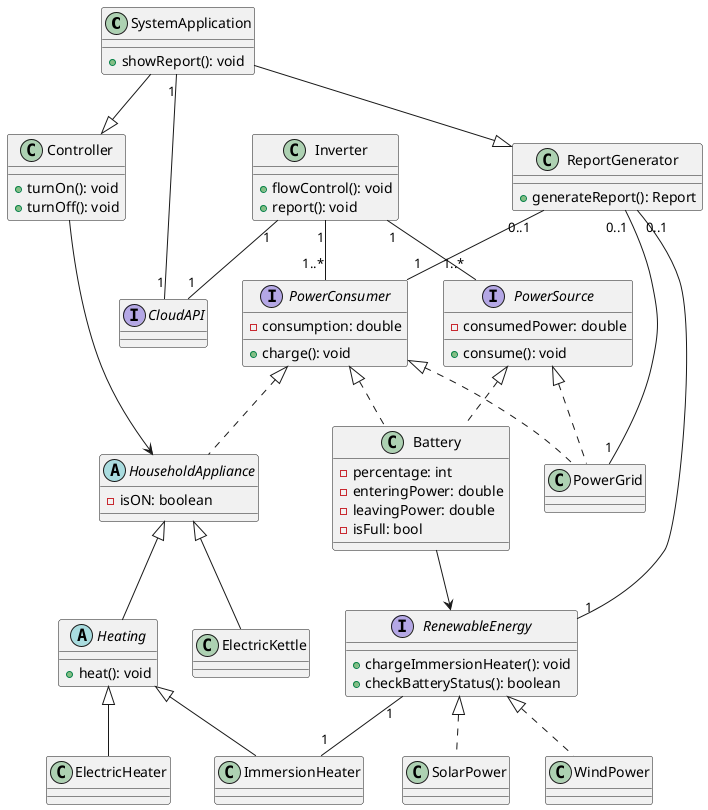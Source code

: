 @startuml Power Manager

class SystemApplication{
    + showReport(): void
}



class PowerGrid{
    
}


interface RenewableEnergy{
    + chargeImmersionHeater(): void
    + checkBatteryStatus(): boolean
}

class SolarPower{

}

class WindPower{

}



class Battery{
    - percentage: int
    - enteringPower: double
    - leavingPower: double
    - isFull: bool

}

interface PowerSource{
    - consumedPower: double

    + consume(): void
}

interface PowerConsumer{
    - consumption: double

    + charge(): void
}

class Inverter{
    + flowControl(): void
    + report(): void
}

interface CloudAPI{

}

abstract class HouseholdAppliance{
  - isON: boolean
}

class ImmersionHeater{
}

abstract class Heating{
    + heat(): void
}



class ElectricKettle{
}

class ElectricHeater{

}



class ReportGenerator{
    + generateReport(): Report
}



class Controller{
    + turnOn(): void
    + turnOff(): void
} 



Battery --> RenewableEnergy
PowerSource <|.. PowerGrid
PowerSource <|.. Battery
PowerConsumer <|.. Battery
PowerConsumer <|.. PowerGrid
PowerConsumer <|.. HouseholdAppliance

RenewableEnergy <|.. SolarPower
RenewableEnergy <|.. WindPower

HouseholdAppliance <|-- ElectricKettle




Inverter "1"--"1" CloudAPI
Inverter "1"--"1..*" PowerSource
Inverter "1"--"1..*" PowerConsumer


ReportGenerator "0..1"--"1" RenewableEnergy
ReportGenerator "0..1"--"1" PowerGrid
ReportGenerator "0..1"--"1" PowerConsumer

Controller --> HouseholdAppliance


HouseholdAppliance <|-- Heating

Heating <|-- ImmersionHeater
Heating <|-- ElectricHeater

RenewableEnergy "1"--"1" ImmersionHeater



SystemApplication --|> ReportGenerator
SystemApplication --|> Controller
SystemApplication "1"--"1" CloudAPI
@enduml
